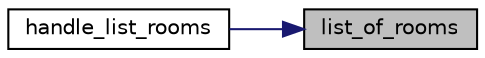 digraph "list_of_rooms"
{
 // LATEX_PDF_SIZE
  edge [fontname="Helvetica",fontsize="10",labelfontname="Helvetica",labelfontsize="10"];
  node [fontname="Helvetica",fontsize="10",shape=record];
  rankdir="RL";
  Node1 [label="list_of_rooms",height=0.2,width=0.4,color="black", fillcolor="grey75", style="filled", fontcolor="black",tooltip=" "];
  Node1 -> Node2 [dir="back",color="midnightblue",fontsize="10",style="solid",fontname="Helvetica"];
  Node2 [label="handle_list_rooms",height=0.2,width=0.4,color="black", fillcolor="white", style="filled",URL="$handle__list__rooms_8c.html#a8f0954bc633dc927f4098e23457ecf07",tooltip=" "];
}
